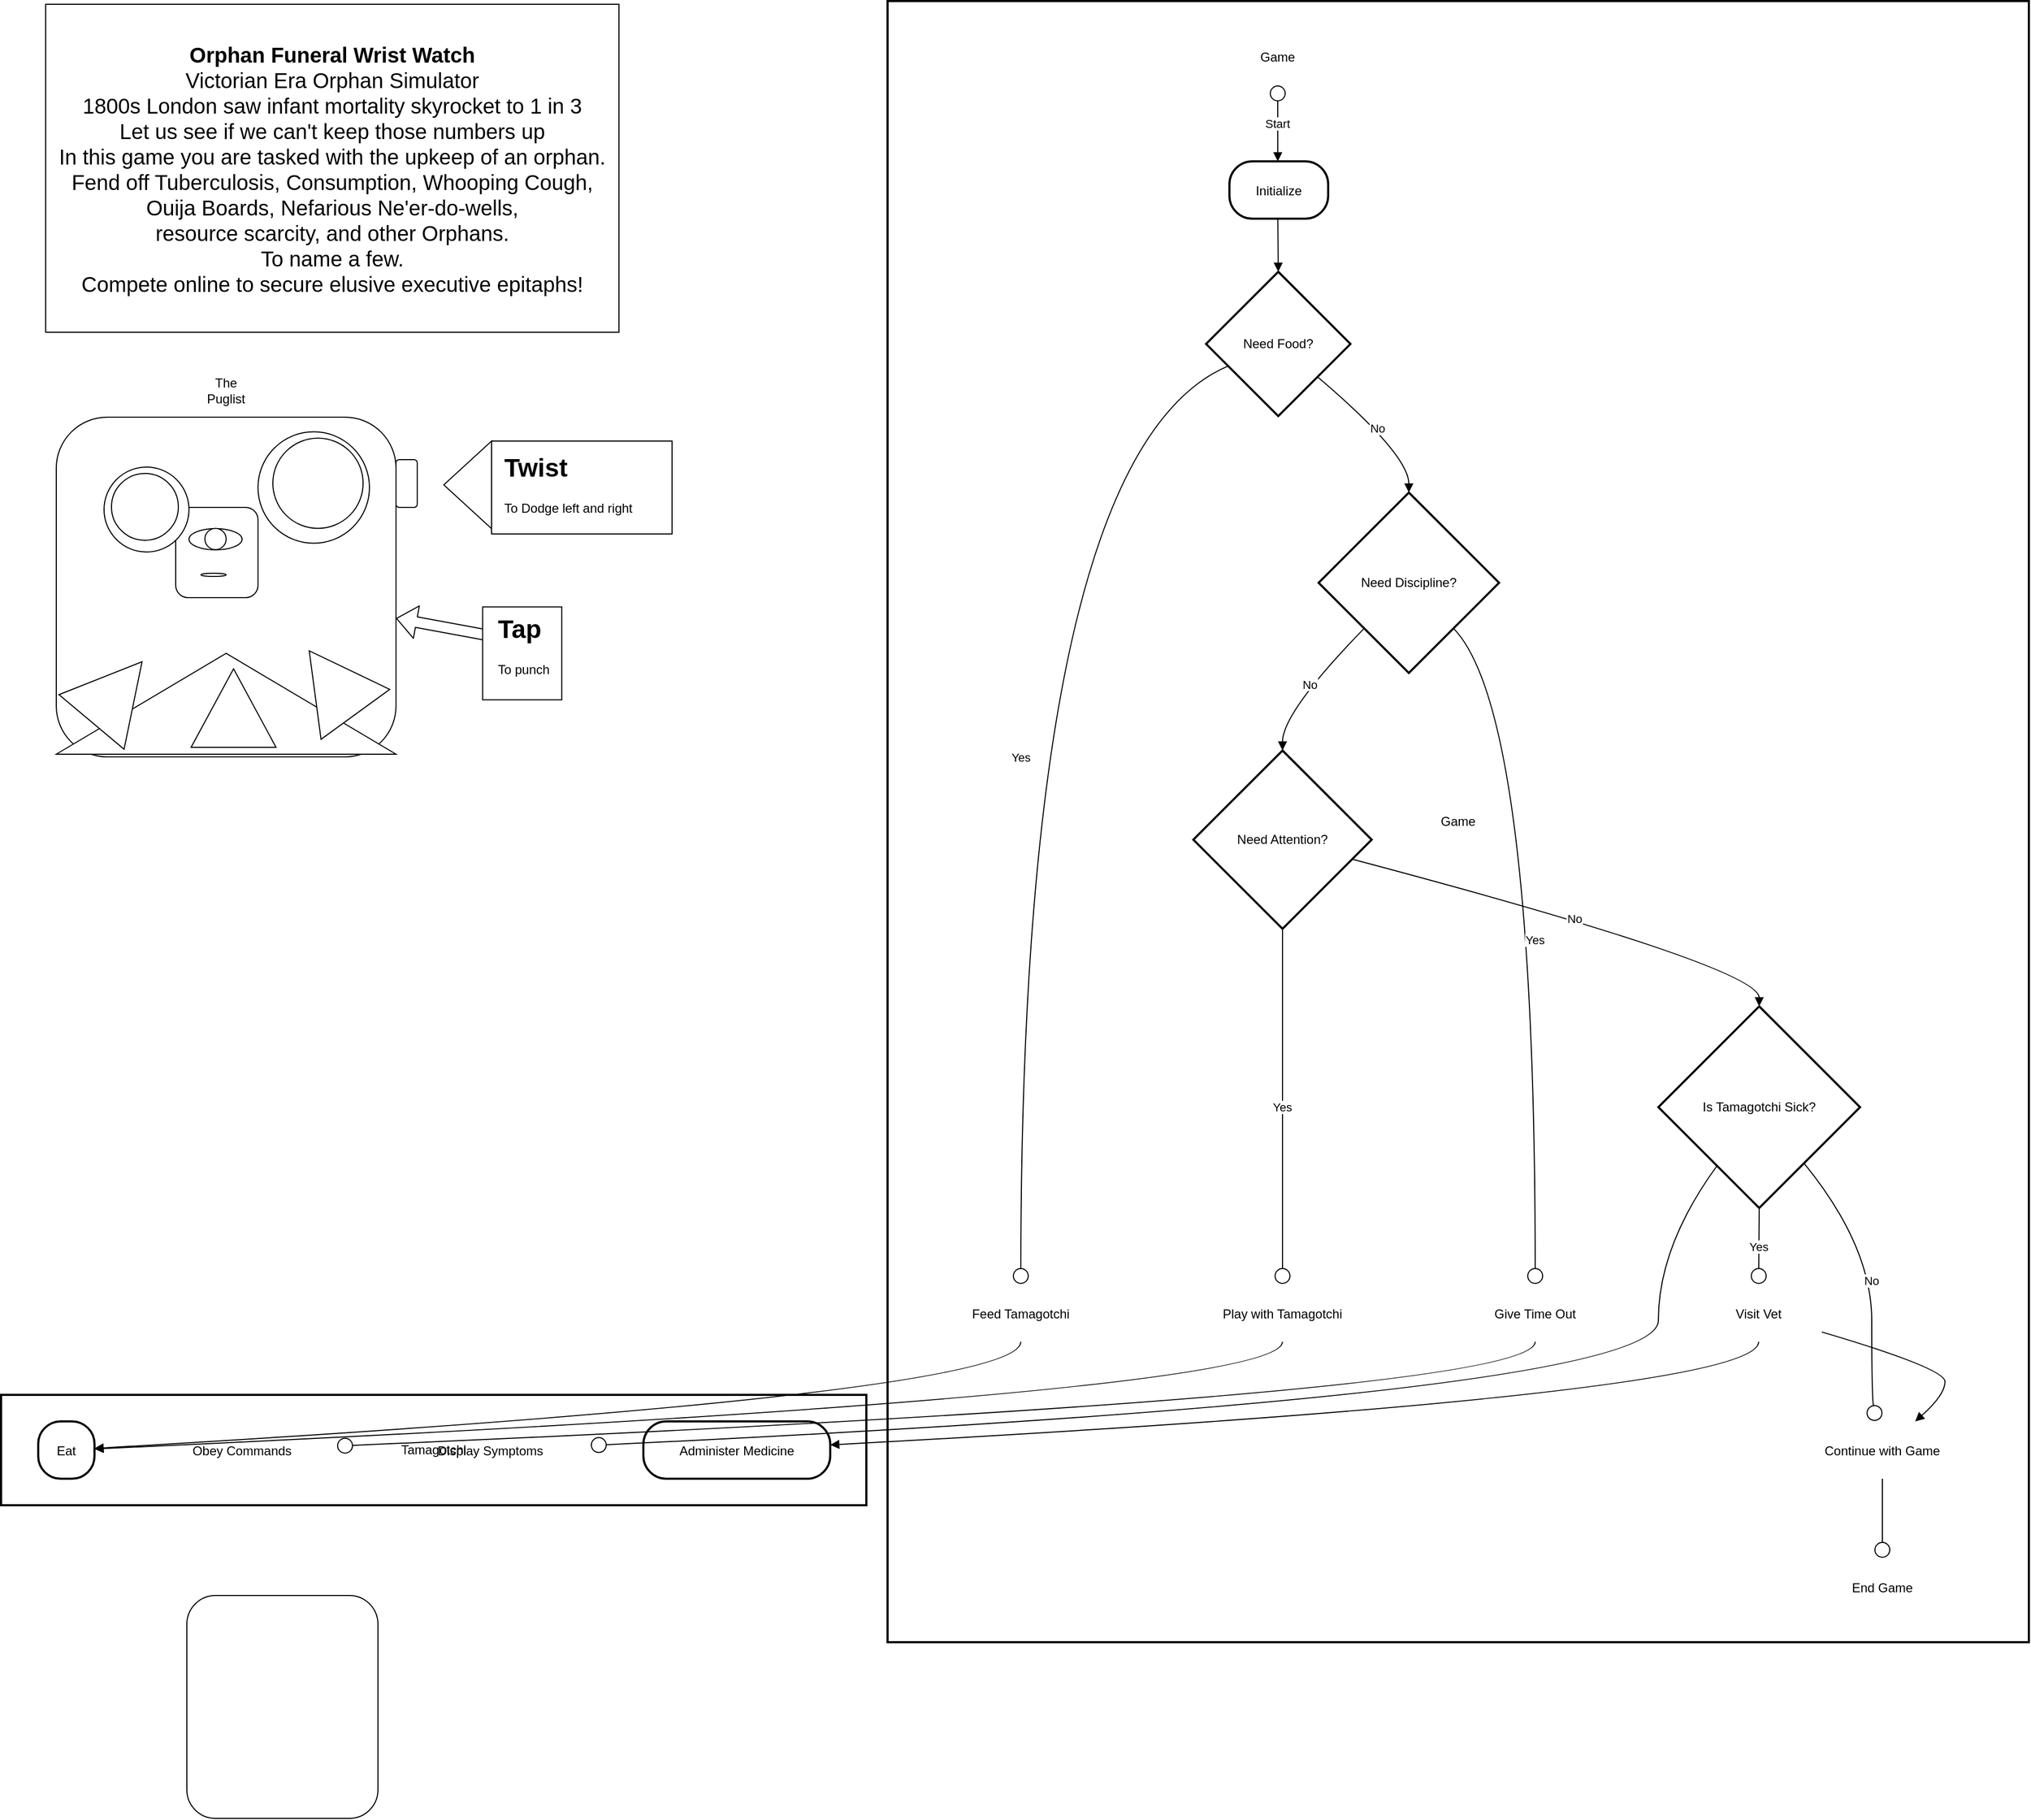 <mxfile version="26.0.5">
  <diagram name="Page-1" id="XTMSRbrgKVGLjsH9X8_s">
    <mxGraphModel dx="928" dy="513" grid="1" gridSize="10" guides="1" tooltips="1" connect="1" arrows="1" fold="1" page="1" pageScale="1" pageWidth="850" pageHeight="1100" math="0" shadow="0">
      <root>
        <mxCell id="0" />
        <mxCell id="1" parent="0" />
        <mxCell id="2" value="Tamagotchi" style="whiteSpace=wrap;strokeWidth=2;" parent="1" vertex="1">
          <mxGeometry x="8" y="1321" width="815" height="104" as="geometry" />
        </mxCell>
        <mxCell id="3" value="Game" style="whiteSpace=wrap;strokeWidth=2;" parent="1" vertex="1">
          <mxGeometry x="843" y="8" width="1075" height="1546" as="geometry" />
        </mxCell>
        <mxCell id="4" value="Game" style="fillColor=none;strokeColor=none;" parent="1" vertex="1">
          <mxGeometry x="1160" y="33" width="101" height="54" as="geometry" />
        </mxCell>
        <mxCell id="5" value="Initialize" style="rounded=1;arcSize=40;strokeWidth=2" parent="1" vertex="1">
          <mxGeometry x="1165" y="159" width="93" height="54" as="geometry" />
        </mxCell>
        <mxCell id="6" value="Need Food?" style="rhombus;strokeWidth=2;whiteSpace=wrap;" parent="1" vertex="1">
          <mxGeometry x="1143" y="263" width="136" height="136" as="geometry" />
        </mxCell>
        <mxCell id="7" value="Feed Tamagotchi" style="fillColor=none;strokeColor=none;" parent="1" vertex="1">
          <mxGeometry x="878" y="1217" width="181" height="54" as="geometry" />
        </mxCell>
        <mxCell id="8" value="Need Discipline?" style="rhombus;strokeWidth=2;whiteSpace=wrap;" parent="1" vertex="1">
          <mxGeometry x="1249" y="471" width="170" height="170" as="geometry" />
        </mxCell>
        <mxCell id="9" value="Give Time Out" style="fillColor=none;strokeColor=none;" parent="1" vertex="1">
          <mxGeometry x="1372" y="1217" width="162" height="54" as="geometry" />
        </mxCell>
        <mxCell id="10" value="Need Attention?" style="rhombus;strokeWidth=2;whiteSpace=wrap;" parent="1" vertex="1">
          <mxGeometry x="1131" y="714" width="168" height="168" as="geometry" />
        </mxCell>
        <mxCell id="11" value="Play with Tamagotchi" style="fillColor=none;strokeColor=none;" parent="1" vertex="1">
          <mxGeometry x="1109" y="1217" width="212" height="54" as="geometry" />
        </mxCell>
        <mxCell id="12" value="Is Tamagotchi Sick?" style="rhombus;strokeWidth=2;whiteSpace=wrap;" parent="1" vertex="1">
          <mxGeometry x="1569" y="955" width="190" height="190" as="geometry" />
        </mxCell>
        <mxCell id="13" value="Visit Vet" style="fillColor=none;strokeColor=none;" parent="1" vertex="1">
          <mxGeometry x="1604" y="1217" width="119" height="54" as="geometry" />
        </mxCell>
        <mxCell id="14" value="Continue with Game" style="fillColor=none;strokeColor=none;" parent="1" vertex="1">
          <mxGeometry x="1677" y="1346" width="206" height="54" as="geometry" />
        </mxCell>
        <mxCell id="15" value="End Game" style="fillColor=none;strokeColor=none;" parent="1" vertex="1">
          <mxGeometry x="1714" y="1475" width="132" height="54" as="geometry" />
        </mxCell>
        <mxCell id="16" value="Eat" style="rounded=1;arcSize=40;strokeWidth=2" parent="1" vertex="1">
          <mxGeometry x="43" y="1346" width="53" height="54" as="geometry" />
        </mxCell>
        <mxCell id="17" value="Obey Commands" style="fillColor=none;strokeColor=none;" parent="1" vertex="1">
          <mxGeometry x="146" y="1346" width="178" height="54" as="geometry" />
        </mxCell>
        <mxCell id="18" value="Display Symptoms" style="fillColor=none;strokeColor=none;" parent="1" vertex="1">
          <mxGeometry x="375" y="1346" width="188" height="54" as="geometry" />
        </mxCell>
        <mxCell id="19" value="Administer Medicine" style="rounded=1;arcSize=40;strokeWidth=2" parent="1" vertex="1">
          <mxGeometry x="613" y="1346" width="176" height="54" as="geometry" />
        </mxCell>
        <mxCell id="20" value="Start" style="curved=1;startArrow=circle;startFill=0;endArrow=block;exitX=0.5;exitY=1;entryX=0.49;entryY=0.01;" parent="1" source="4" target="5" edge="1">
          <mxGeometry relative="1" as="geometry">
            <Array as="points" />
          </mxGeometry>
        </mxCell>
        <mxCell id="21" value="" style="curved=1;startArrow=none;endArrow=block;exitX=0.49;exitY=1.01;entryX=0.5;entryY=0;" parent="1" source="5" target="6" edge="1">
          <mxGeometry relative="1" as="geometry">
            <Array as="points" />
          </mxGeometry>
        </mxCell>
        <mxCell id="22" value="Yes" style="curved=1;startArrow=none;endArrow=circle;endFill=0;exitX=0;exitY=0.72;entryX=0.5;entryY=0;" parent="1" source="6" target="7" edge="1">
          <mxGeometry relative="1" as="geometry">
            <Array as="points">
              <mxPoint x="969" y="435" />
            </Array>
          </mxGeometry>
        </mxCell>
        <mxCell id="23" value="No" style="curved=1;startArrow=none;endArrow=block;exitX=1;exitY=0.92;entryX=0.5;entryY=0;" parent="1" source="6" target="8" edge="1">
          <mxGeometry relative="1" as="geometry">
            <Array as="points">
              <mxPoint x="1334" y="435" />
            </Array>
          </mxGeometry>
        </mxCell>
        <mxCell id="24" value="Yes" style="curved=1;startArrow=none;endArrow=circle;endFill=0;exitX=0.99;exitY=1;entryX=0.5;entryY=0;" parent="1" source="8" target="9" edge="1">
          <mxGeometry relative="1" as="geometry">
            <Array as="points">
              <mxPoint x="1453" y="678" />
            </Array>
          </mxGeometry>
        </mxCell>
        <mxCell id="25" value="No" style="curved=1;startArrow=none;endArrow=block;exitX=0.01;exitY=1;entryX=0.5;entryY=0;" parent="1" source="8" target="10" edge="1">
          <mxGeometry relative="1" as="geometry">
            <Array as="points">
              <mxPoint x="1215" y="678" />
            </Array>
          </mxGeometry>
        </mxCell>
        <mxCell id="26" value="Yes" style="curved=1;startArrow=none;endArrow=circle;endFill=0;exitX=0.5;exitY=1;entryX=0.5;entryY=0;" parent="1" source="10" target="11" edge="1">
          <mxGeometry relative="1" as="geometry">
            <Array as="points" />
          </mxGeometry>
        </mxCell>
        <mxCell id="27" value="No" style="curved=1;startArrow=none;endArrow=block;exitX=1;exitY=0.64;entryX=0.5;entryY=0;" parent="1" source="10" target="12" edge="1">
          <mxGeometry relative="1" as="geometry">
            <Array as="points">
              <mxPoint x="1664" y="918" />
            </Array>
          </mxGeometry>
        </mxCell>
        <mxCell id="28" value="Yes" style="curved=1;startArrow=none;endArrow=circle;endFill=0;exitX=0.5;exitY=1;entryX=0.5;entryY=0;" parent="1" source="12" target="13" edge="1">
          <mxGeometry relative="1" as="geometry">
            <Array as="points" />
          </mxGeometry>
        </mxCell>
        <mxCell id="29" value="No" style="curved=1;startArrow=none;endArrow=circle;endFill=0;exitX=0.9;exitY=1;entryX=0.47;entryY=0;" parent="1" source="12" target="14" edge="1">
          <mxGeometry relative="1" as="geometry">
            <Array as="points">
              <mxPoint x="1770" y="1181" />
              <mxPoint x="1770" y="1321" />
            </Array>
          </mxGeometry>
        </mxCell>
        <mxCell id="30" value="" style="curved=1;startArrow=none;endArrow=block;exitX=1;exitY=0.83;entryX=0.65;entryY=0;" parent="1" source="13" target="14" edge="1">
          <mxGeometry relative="1" as="geometry">
            <Array as="points">
              <mxPoint x="1839" y="1296" />
              <mxPoint x="1839" y="1321" />
            </Array>
          </mxGeometry>
        </mxCell>
        <mxCell id="31" value="" style="curved=1;startArrow=none;endArrow=circle;endFill=0;exitX=0.5;exitY=1;entryX=0.5;entryY=0;" parent="1" source="14" target="15" edge="1">
          <mxGeometry relative="1" as="geometry">
            <Array as="points" />
          </mxGeometry>
        </mxCell>
        <mxCell id="32" value="" style="curved=1;startArrow=none;endArrow=block;exitX=0.5;exitY=1;entryX=1.01;entryY=0.47;" parent="1" source="7" target="16" edge="1">
          <mxGeometry relative="1" as="geometry">
            <Array as="points">
              <mxPoint x="969" y="1321" />
            </Array>
          </mxGeometry>
        </mxCell>
        <mxCell id="33" value="" style="curved=1;startArrow=none;endArrow=circle;endFill=0;exitX=0.5;exitY=1;entryX=1;entryY=0.43;" parent="1" source="9" target="17" edge="1">
          <mxGeometry relative="1" as="geometry">
            <Array as="points">
              <mxPoint x="1453" y="1321" />
            </Array>
          </mxGeometry>
        </mxCell>
        <mxCell id="34" value="" style="curved=1;startArrow=none;endArrow=block;exitX=0.5;exitY=1;entryX=1.01;entryY=0.48;" parent="1" source="11" target="16" edge="1">
          <mxGeometry relative="1" as="geometry">
            <Array as="points">
              <mxPoint x="1215" y="1321" />
            </Array>
          </mxGeometry>
        </mxCell>
        <mxCell id="35" value="" style="curved=1;startArrow=none;endArrow=circle;endFill=0;exitX=0.14;exitY=1;entryX=1;entryY=0.42;" parent="1" source="12" target="18" edge="1">
          <mxGeometry relative="1" as="geometry">
            <Array as="points">
              <mxPoint x="1569" y="1181" />
              <mxPoint x="1569" y="1321" />
            </Array>
          </mxGeometry>
        </mxCell>
        <mxCell id="36" value="" style="curved=1;startArrow=none;endArrow=block;exitX=0.5;exitY=1;entryX=1;entryY=0.41;" parent="1" source="13" target="19" edge="1">
          <mxGeometry relative="1" as="geometry">
            <Array as="points">
              <mxPoint x="1664" y="1321" />
            </Array>
          </mxGeometry>
        </mxCell>
        <mxCell id="5bxqDrjg2q5eDlx1BoxY-36" value="" style="rounded=1;whiteSpace=wrap;html=1;" parent="1" vertex="1">
          <mxGeometry x="60" y="400" width="320" height="320" as="geometry" />
        </mxCell>
        <mxCell id="5bxqDrjg2q5eDlx1BoxY-37" value="The Puglist" style="text;html=1;align=center;verticalAlign=middle;whiteSpace=wrap;rounded=0;" parent="1" vertex="1">
          <mxGeometry x="190" y="360" width="60" height="30" as="geometry" />
        </mxCell>
        <mxCell id="5bxqDrjg2q5eDlx1BoxY-40" value="" style="triangle;whiteSpace=wrap;html=1;rotation=-90;" parent="1" vertex="1">
          <mxGeometry x="172.5" y="510" width="95" height="320" as="geometry" />
        </mxCell>
        <mxCell id="5bxqDrjg2q5eDlx1BoxY-45" value="" style="rounded=1;whiteSpace=wrap;html=1;" parent="1" vertex="1">
          <mxGeometry x="380" y="440" width="20" height="45" as="geometry" />
        </mxCell>
        <mxCell id="5bxqDrjg2q5eDlx1BoxY-46" value="" style="triangle;whiteSpace=wrap;html=1;rotation=-180;" parent="1" vertex="1">
          <mxGeometry x="425" y="422.5" width="45" height="82.5" as="geometry" />
        </mxCell>
        <mxCell id="5bxqDrjg2q5eDlx1BoxY-48" value="" style="rounded=0;whiteSpace=wrap;html=1;" parent="1" vertex="1">
          <mxGeometry x="470" y="422.5" width="170" height="87.5" as="geometry" />
        </mxCell>
        <mxCell id="5bxqDrjg2q5eDlx1BoxY-51" value="&lt;h1 style=&quot;margin-top: 0px;&quot;&gt;Twist&lt;/h1&gt;&lt;p&gt;To Dodge left and right&lt;/p&gt;" style="text;html=1;whiteSpace=wrap;overflow=hidden;rounded=0;" parent="1" vertex="1">
          <mxGeometry x="480" y="427" width="180" height="120" as="geometry" />
        </mxCell>
        <mxCell id="5bxqDrjg2q5eDlx1BoxY-52" value="" style="shape=flexArrow;endArrow=classic;html=1;rounded=1;" parent="1" edge="1" target="5bxqDrjg2q5eDlx1BoxY-36">
          <mxGeometry width="50" height="50" relative="1" as="geometry">
            <mxPoint x="506.13" y="612.75" as="sourcePoint" />
            <mxPoint x="456.13" y="486.25" as="targetPoint" />
          </mxGeometry>
        </mxCell>
        <mxCell id="5bxqDrjg2q5eDlx1BoxY-54" value="" style="rounded=0;whiteSpace=wrap;html=1;" parent="1" vertex="1">
          <mxGeometry x="461.63" y="578.75" width="74.5" height="87.5" as="geometry" />
        </mxCell>
        <mxCell id="5bxqDrjg2q5eDlx1BoxY-55" value="&lt;h1 style=&quot;margin-top: 0px;&quot;&gt;Tap&lt;/h1&gt;&lt;p&gt;To punch&lt;/p&gt;" style="text;html=1;whiteSpace=wrap;overflow=hidden;rounded=0;" parent="1" vertex="1">
          <mxGeometry x="473.88" y="578.75" width="180" height="120" as="geometry" />
        </mxCell>
        <mxCell id="tm_JHD7YSAXxN9VD0eP0-36" value="&lt;b&gt;&lt;font style=&quot;font-size: 20px;&quot;&gt;Orphan Funeral Wrist Watch&lt;/font&gt;&lt;/b&gt;&lt;div&gt;&lt;font style=&quot;font-size: 20px;&quot;&gt;Victorian Era Orphan Simulator&lt;/font&gt;&lt;/div&gt;&lt;div&gt;&lt;span style=&quot;font-size: 20px;&quot;&gt;1800s London saw infant mortality skyrocket to 1 in 3&lt;/span&gt;&lt;/div&gt;&lt;div&gt;&lt;span style=&quot;font-size: 20px;&quot;&gt;Let us see if we can&#39;t keep those numbers up&lt;/span&gt;&lt;/div&gt;&lt;div&gt;&lt;span style=&quot;font-size: 20px;&quot;&gt;In this game you are tasked with the upkeep of an orphan.&lt;/span&gt;&lt;/div&gt;&lt;div&gt;&lt;span style=&quot;font-size: 20px; background-color: transparent; color: light-dark(rgb(0, 0, 0), rgb(255, 255, 255));&quot;&gt;Fend off Tuberculosis, Consumption, Whooping Cough,&lt;/span&gt;&lt;/div&gt;&lt;div&gt;&lt;span style=&quot;font-size: 20px;&quot;&gt;Ouija Boards, Nefarious Ne&#39;er-do-wells,&lt;/span&gt;&lt;/div&gt;&lt;div&gt;&lt;span style=&quot;font-size: 20px;&quot;&gt;resource scarcity, and other Orphans.&lt;br&gt;To name a few.&lt;/span&gt;&lt;/div&gt;&lt;div&gt;&lt;span style=&quot;font-size: 20px;&quot;&gt;Compete online to secure elusive executive epitaphs!&lt;/span&gt;&lt;/div&gt;" style="rounded=0;whiteSpace=wrap;html=1;" parent="1" vertex="1">
          <mxGeometry x="50" y="11" width="540" height="309" as="geometry" />
        </mxCell>
        <mxCell id="mHdtEWMXUM8r4JLhWg8k-40" value="" style="triangle;whiteSpace=wrap;html=1;rotation=-50;" vertex="1" parent="1">
          <mxGeometry x="80" y="618.75" width="74" height="80" as="geometry" />
        </mxCell>
        <mxCell id="mHdtEWMXUM8r4JLhWg8k-41" value="" style="triangle;whiteSpace=wrap;html=1;rotation=-126;" vertex="1" parent="1">
          <mxGeometry x="283" y="610" width="74" height="80" as="geometry" />
        </mxCell>
        <mxCell id="mHdtEWMXUM8r4JLhWg8k-43" value="" style="triangle;whiteSpace=wrap;html=1;rotation=-90;" vertex="1" parent="1">
          <mxGeometry x="190" y="634" width="74" height="80" as="geometry" />
        </mxCell>
        <mxCell id="mHdtEWMXUM8r4JLhWg8k-44" value="" style="rounded=1;whiteSpace=wrap;html=1;" vertex="1" parent="1">
          <mxGeometry x="183" y="1510" width="180" height="210" as="geometry" />
        </mxCell>
        <mxCell id="mHdtEWMXUM8r4JLhWg8k-49" value="" style="rounded=1;whiteSpace=wrap;html=1;" vertex="1" parent="1">
          <mxGeometry x="172.5" y="485" width="77.5" height="85" as="geometry" />
        </mxCell>
        <mxCell id="mHdtEWMXUM8r4JLhWg8k-50" value="" style="ellipse;whiteSpace=wrap;html=1;aspect=fixed;" vertex="1" parent="1">
          <mxGeometry x="105" y="447" width="80" height="80" as="geometry" />
        </mxCell>
        <mxCell id="mHdtEWMXUM8r4JLhWg8k-51" value="" style="ellipse;whiteSpace=wrap;html=1;aspect=fixed;" vertex="1" parent="1">
          <mxGeometry x="112" y="453" width="63" height="63" as="geometry" />
        </mxCell>
        <mxCell id="mHdtEWMXUM8r4JLhWg8k-52" value="" style="ellipse;whiteSpace=wrap;html=1;aspect=fixed;" vertex="1" parent="1">
          <mxGeometry x="250" y="413.75" width="105" height="105" as="geometry" />
        </mxCell>
        <mxCell id="mHdtEWMXUM8r4JLhWg8k-53" value="" style="ellipse;whiteSpace=wrap;html=1;aspect=fixed;" vertex="1" parent="1">
          <mxGeometry x="264" y="419.75" width="85" height="85" as="geometry" />
        </mxCell>
        <mxCell id="mHdtEWMXUM8r4JLhWg8k-59" value="" style="ellipse;whiteSpace=wrap;html=1;" vertex="1" parent="1">
          <mxGeometry x="185" y="505" width="50" height="20" as="geometry" />
        </mxCell>
        <mxCell id="mHdtEWMXUM8r4JLhWg8k-68" value="" style="ellipse;whiteSpace=wrap;html=1;" vertex="1" parent="1">
          <mxGeometry x="200" y="504.75" width="20" height="20" as="geometry" />
        </mxCell>
        <mxCell id="mHdtEWMXUM8r4JLhWg8k-69" value="" style="ellipse;whiteSpace=wrap;html=1;" vertex="1" parent="1">
          <mxGeometry x="196.25" y="547" width="23.75" height="3" as="geometry" />
        </mxCell>
      </root>
    </mxGraphModel>
  </diagram>
</mxfile>
